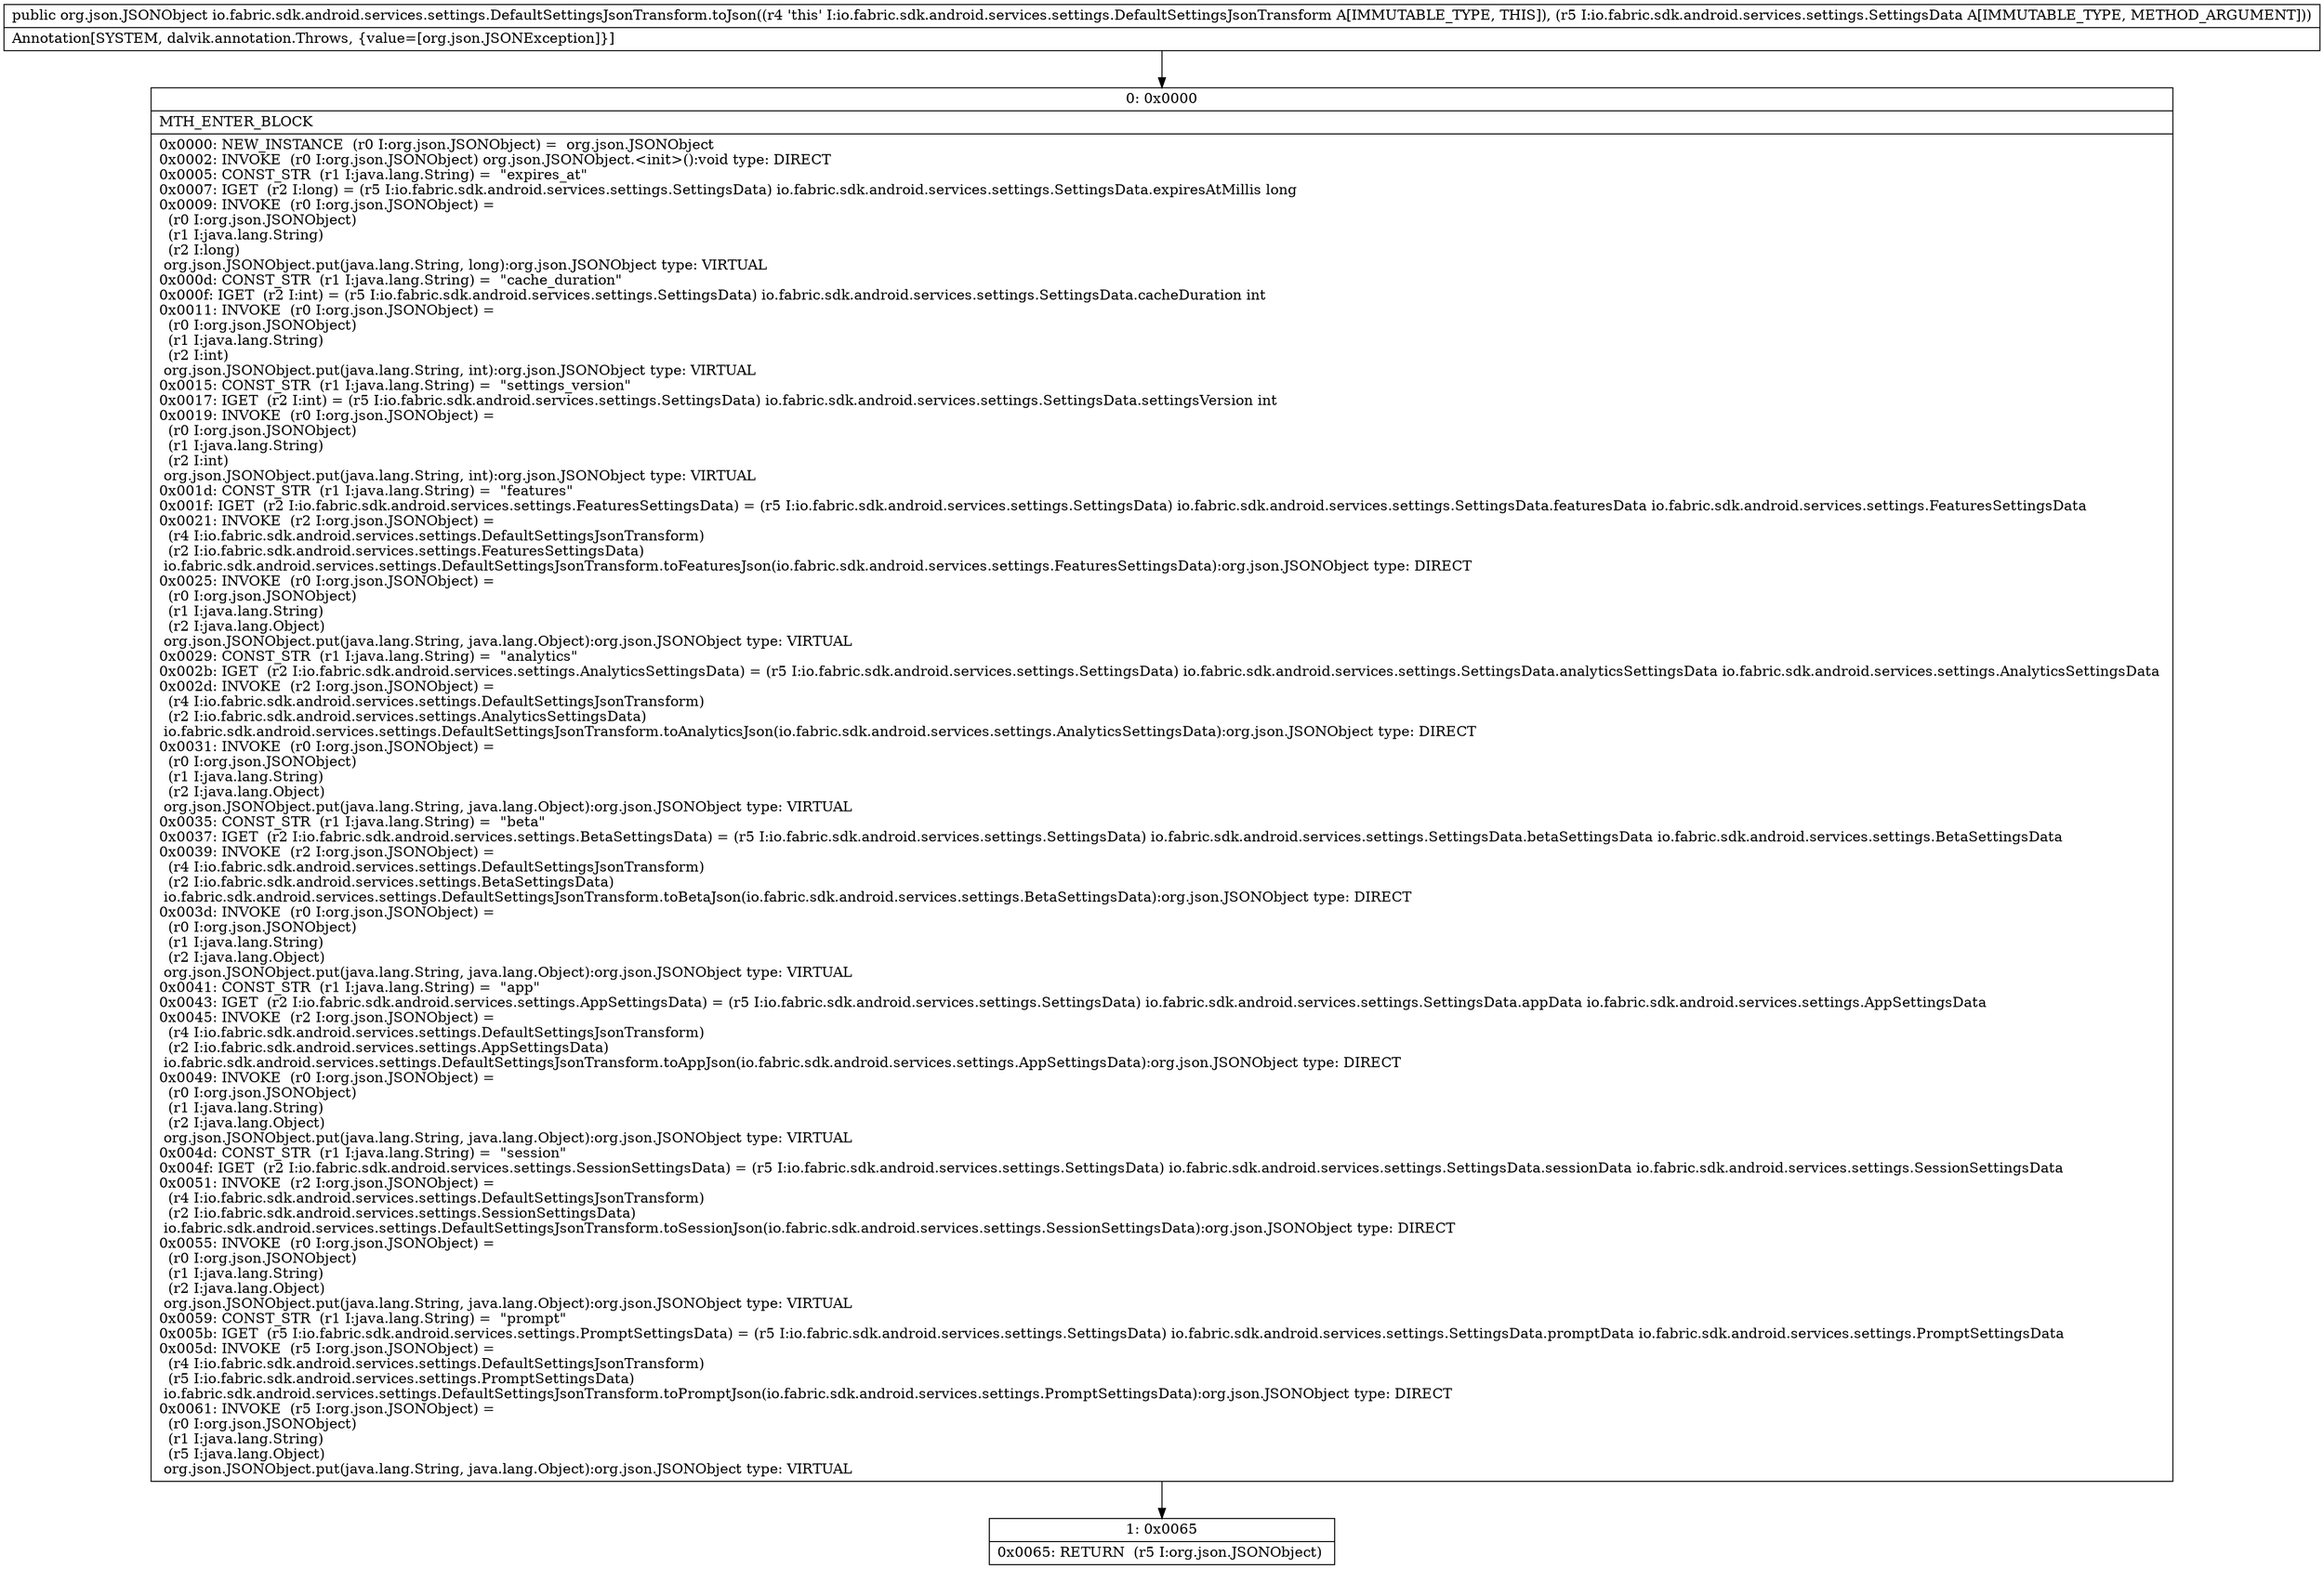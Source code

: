 digraph "CFG forio.fabric.sdk.android.services.settings.DefaultSettingsJsonTransform.toJson(Lio\/fabric\/sdk\/android\/services\/settings\/SettingsData;)Lorg\/json\/JSONObject;" {
Node_0 [shape=record,label="{0\:\ 0x0000|MTH_ENTER_BLOCK\l|0x0000: NEW_INSTANCE  (r0 I:org.json.JSONObject) =  org.json.JSONObject \l0x0002: INVOKE  (r0 I:org.json.JSONObject) org.json.JSONObject.\<init\>():void type: DIRECT \l0x0005: CONST_STR  (r1 I:java.lang.String) =  \"expires_at\" \l0x0007: IGET  (r2 I:long) = (r5 I:io.fabric.sdk.android.services.settings.SettingsData) io.fabric.sdk.android.services.settings.SettingsData.expiresAtMillis long \l0x0009: INVOKE  (r0 I:org.json.JSONObject) = \l  (r0 I:org.json.JSONObject)\l  (r1 I:java.lang.String)\l  (r2 I:long)\l org.json.JSONObject.put(java.lang.String, long):org.json.JSONObject type: VIRTUAL \l0x000d: CONST_STR  (r1 I:java.lang.String) =  \"cache_duration\" \l0x000f: IGET  (r2 I:int) = (r5 I:io.fabric.sdk.android.services.settings.SettingsData) io.fabric.sdk.android.services.settings.SettingsData.cacheDuration int \l0x0011: INVOKE  (r0 I:org.json.JSONObject) = \l  (r0 I:org.json.JSONObject)\l  (r1 I:java.lang.String)\l  (r2 I:int)\l org.json.JSONObject.put(java.lang.String, int):org.json.JSONObject type: VIRTUAL \l0x0015: CONST_STR  (r1 I:java.lang.String) =  \"settings_version\" \l0x0017: IGET  (r2 I:int) = (r5 I:io.fabric.sdk.android.services.settings.SettingsData) io.fabric.sdk.android.services.settings.SettingsData.settingsVersion int \l0x0019: INVOKE  (r0 I:org.json.JSONObject) = \l  (r0 I:org.json.JSONObject)\l  (r1 I:java.lang.String)\l  (r2 I:int)\l org.json.JSONObject.put(java.lang.String, int):org.json.JSONObject type: VIRTUAL \l0x001d: CONST_STR  (r1 I:java.lang.String) =  \"features\" \l0x001f: IGET  (r2 I:io.fabric.sdk.android.services.settings.FeaturesSettingsData) = (r5 I:io.fabric.sdk.android.services.settings.SettingsData) io.fabric.sdk.android.services.settings.SettingsData.featuresData io.fabric.sdk.android.services.settings.FeaturesSettingsData \l0x0021: INVOKE  (r2 I:org.json.JSONObject) = \l  (r4 I:io.fabric.sdk.android.services.settings.DefaultSettingsJsonTransform)\l  (r2 I:io.fabric.sdk.android.services.settings.FeaturesSettingsData)\l io.fabric.sdk.android.services.settings.DefaultSettingsJsonTransform.toFeaturesJson(io.fabric.sdk.android.services.settings.FeaturesSettingsData):org.json.JSONObject type: DIRECT \l0x0025: INVOKE  (r0 I:org.json.JSONObject) = \l  (r0 I:org.json.JSONObject)\l  (r1 I:java.lang.String)\l  (r2 I:java.lang.Object)\l org.json.JSONObject.put(java.lang.String, java.lang.Object):org.json.JSONObject type: VIRTUAL \l0x0029: CONST_STR  (r1 I:java.lang.String) =  \"analytics\" \l0x002b: IGET  (r2 I:io.fabric.sdk.android.services.settings.AnalyticsSettingsData) = (r5 I:io.fabric.sdk.android.services.settings.SettingsData) io.fabric.sdk.android.services.settings.SettingsData.analyticsSettingsData io.fabric.sdk.android.services.settings.AnalyticsSettingsData \l0x002d: INVOKE  (r2 I:org.json.JSONObject) = \l  (r4 I:io.fabric.sdk.android.services.settings.DefaultSettingsJsonTransform)\l  (r2 I:io.fabric.sdk.android.services.settings.AnalyticsSettingsData)\l io.fabric.sdk.android.services.settings.DefaultSettingsJsonTransform.toAnalyticsJson(io.fabric.sdk.android.services.settings.AnalyticsSettingsData):org.json.JSONObject type: DIRECT \l0x0031: INVOKE  (r0 I:org.json.JSONObject) = \l  (r0 I:org.json.JSONObject)\l  (r1 I:java.lang.String)\l  (r2 I:java.lang.Object)\l org.json.JSONObject.put(java.lang.String, java.lang.Object):org.json.JSONObject type: VIRTUAL \l0x0035: CONST_STR  (r1 I:java.lang.String) =  \"beta\" \l0x0037: IGET  (r2 I:io.fabric.sdk.android.services.settings.BetaSettingsData) = (r5 I:io.fabric.sdk.android.services.settings.SettingsData) io.fabric.sdk.android.services.settings.SettingsData.betaSettingsData io.fabric.sdk.android.services.settings.BetaSettingsData \l0x0039: INVOKE  (r2 I:org.json.JSONObject) = \l  (r4 I:io.fabric.sdk.android.services.settings.DefaultSettingsJsonTransform)\l  (r2 I:io.fabric.sdk.android.services.settings.BetaSettingsData)\l io.fabric.sdk.android.services.settings.DefaultSettingsJsonTransform.toBetaJson(io.fabric.sdk.android.services.settings.BetaSettingsData):org.json.JSONObject type: DIRECT \l0x003d: INVOKE  (r0 I:org.json.JSONObject) = \l  (r0 I:org.json.JSONObject)\l  (r1 I:java.lang.String)\l  (r2 I:java.lang.Object)\l org.json.JSONObject.put(java.lang.String, java.lang.Object):org.json.JSONObject type: VIRTUAL \l0x0041: CONST_STR  (r1 I:java.lang.String) =  \"app\" \l0x0043: IGET  (r2 I:io.fabric.sdk.android.services.settings.AppSettingsData) = (r5 I:io.fabric.sdk.android.services.settings.SettingsData) io.fabric.sdk.android.services.settings.SettingsData.appData io.fabric.sdk.android.services.settings.AppSettingsData \l0x0045: INVOKE  (r2 I:org.json.JSONObject) = \l  (r4 I:io.fabric.sdk.android.services.settings.DefaultSettingsJsonTransform)\l  (r2 I:io.fabric.sdk.android.services.settings.AppSettingsData)\l io.fabric.sdk.android.services.settings.DefaultSettingsJsonTransform.toAppJson(io.fabric.sdk.android.services.settings.AppSettingsData):org.json.JSONObject type: DIRECT \l0x0049: INVOKE  (r0 I:org.json.JSONObject) = \l  (r0 I:org.json.JSONObject)\l  (r1 I:java.lang.String)\l  (r2 I:java.lang.Object)\l org.json.JSONObject.put(java.lang.String, java.lang.Object):org.json.JSONObject type: VIRTUAL \l0x004d: CONST_STR  (r1 I:java.lang.String) =  \"session\" \l0x004f: IGET  (r2 I:io.fabric.sdk.android.services.settings.SessionSettingsData) = (r5 I:io.fabric.sdk.android.services.settings.SettingsData) io.fabric.sdk.android.services.settings.SettingsData.sessionData io.fabric.sdk.android.services.settings.SessionSettingsData \l0x0051: INVOKE  (r2 I:org.json.JSONObject) = \l  (r4 I:io.fabric.sdk.android.services.settings.DefaultSettingsJsonTransform)\l  (r2 I:io.fabric.sdk.android.services.settings.SessionSettingsData)\l io.fabric.sdk.android.services.settings.DefaultSettingsJsonTransform.toSessionJson(io.fabric.sdk.android.services.settings.SessionSettingsData):org.json.JSONObject type: DIRECT \l0x0055: INVOKE  (r0 I:org.json.JSONObject) = \l  (r0 I:org.json.JSONObject)\l  (r1 I:java.lang.String)\l  (r2 I:java.lang.Object)\l org.json.JSONObject.put(java.lang.String, java.lang.Object):org.json.JSONObject type: VIRTUAL \l0x0059: CONST_STR  (r1 I:java.lang.String) =  \"prompt\" \l0x005b: IGET  (r5 I:io.fabric.sdk.android.services.settings.PromptSettingsData) = (r5 I:io.fabric.sdk.android.services.settings.SettingsData) io.fabric.sdk.android.services.settings.SettingsData.promptData io.fabric.sdk.android.services.settings.PromptSettingsData \l0x005d: INVOKE  (r5 I:org.json.JSONObject) = \l  (r4 I:io.fabric.sdk.android.services.settings.DefaultSettingsJsonTransform)\l  (r5 I:io.fabric.sdk.android.services.settings.PromptSettingsData)\l io.fabric.sdk.android.services.settings.DefaultSettingsJsonTransform.toPromptJson(io.fabric.sdk.android.services.settings.PromptSettingsData):org.json.JSONObject type: DIRECT \l0x0061: INVOKE  (r5 I:org.json.JSONObject) = \l  (r0 I:org.json.JSONObject)\l  (r1 I:java.lang.String)\l  (r5 I:java.lang.Object)\l org.json.JSONObject.put(java.lang.String, java.lang.Object):org.json.JSONObject type: VIRTUAL \l}"];
Node_1 [shape=record,label="{1\:\ 0x0065|0x0065: RETURN  (r5 I:org.json.JSONObject) \l}"];
MethodNode[shape=record,label="{public org.json.JSONObject io.fabric.sdk.android.services.settings.DefaultSettingsJsonTransform.toJson((r4 'this' I:io.fabric.sdk.android.services.settings.DefaultSettingsJsonTransform A[IMMUTABLE_TYPE, THIS]), (r5 I:io.fabric.sdk.android.services.settings.SettingsData A[IMMUTABLE_TYPE, METHOD_ARGUMENT]))  | Annotation[SYSTEM, dalvik.annotation.Throws, \{value=[org.json.JSONException]\}]\l}"];
MethodNode -> Node_0;
Node_0 -> Node_1;
}

